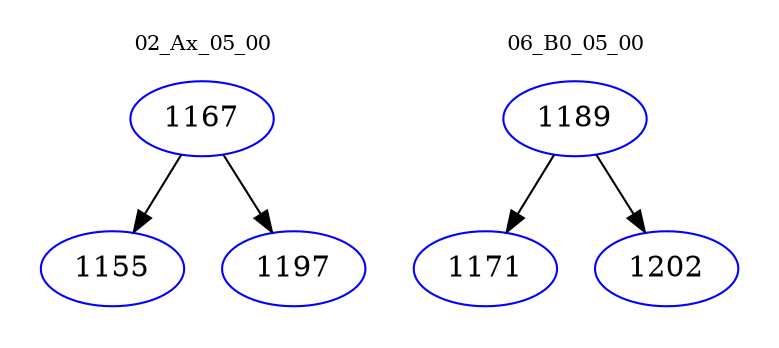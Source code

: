 digraph{
subgraph cluster_0 {
color = white
label = "02_Ax_05_00";
fontsize=10;
T0_1167 [label="1167", color="blue"]
T0_1167 -> T0_1155 [color="black"]
T0_1155 [label="1155", color="blue"]
T0_1167 -> T0_1197 [color="black"]
T0_1197 [label="1197", color="blue"]
}
subgraph cluster_1 {
color = white
label = "06_B0_05_00";
fontsize=10;
T1_1189 [label="1189", color="blue"]
T1_1189 -> T1_1171 [color="black"]
T1_1171 [label="1171", color="blue"]
T1_1189 -> T1_1202 [color="black"]
T1_1202 [label="1202", color="blue"]
}
}
